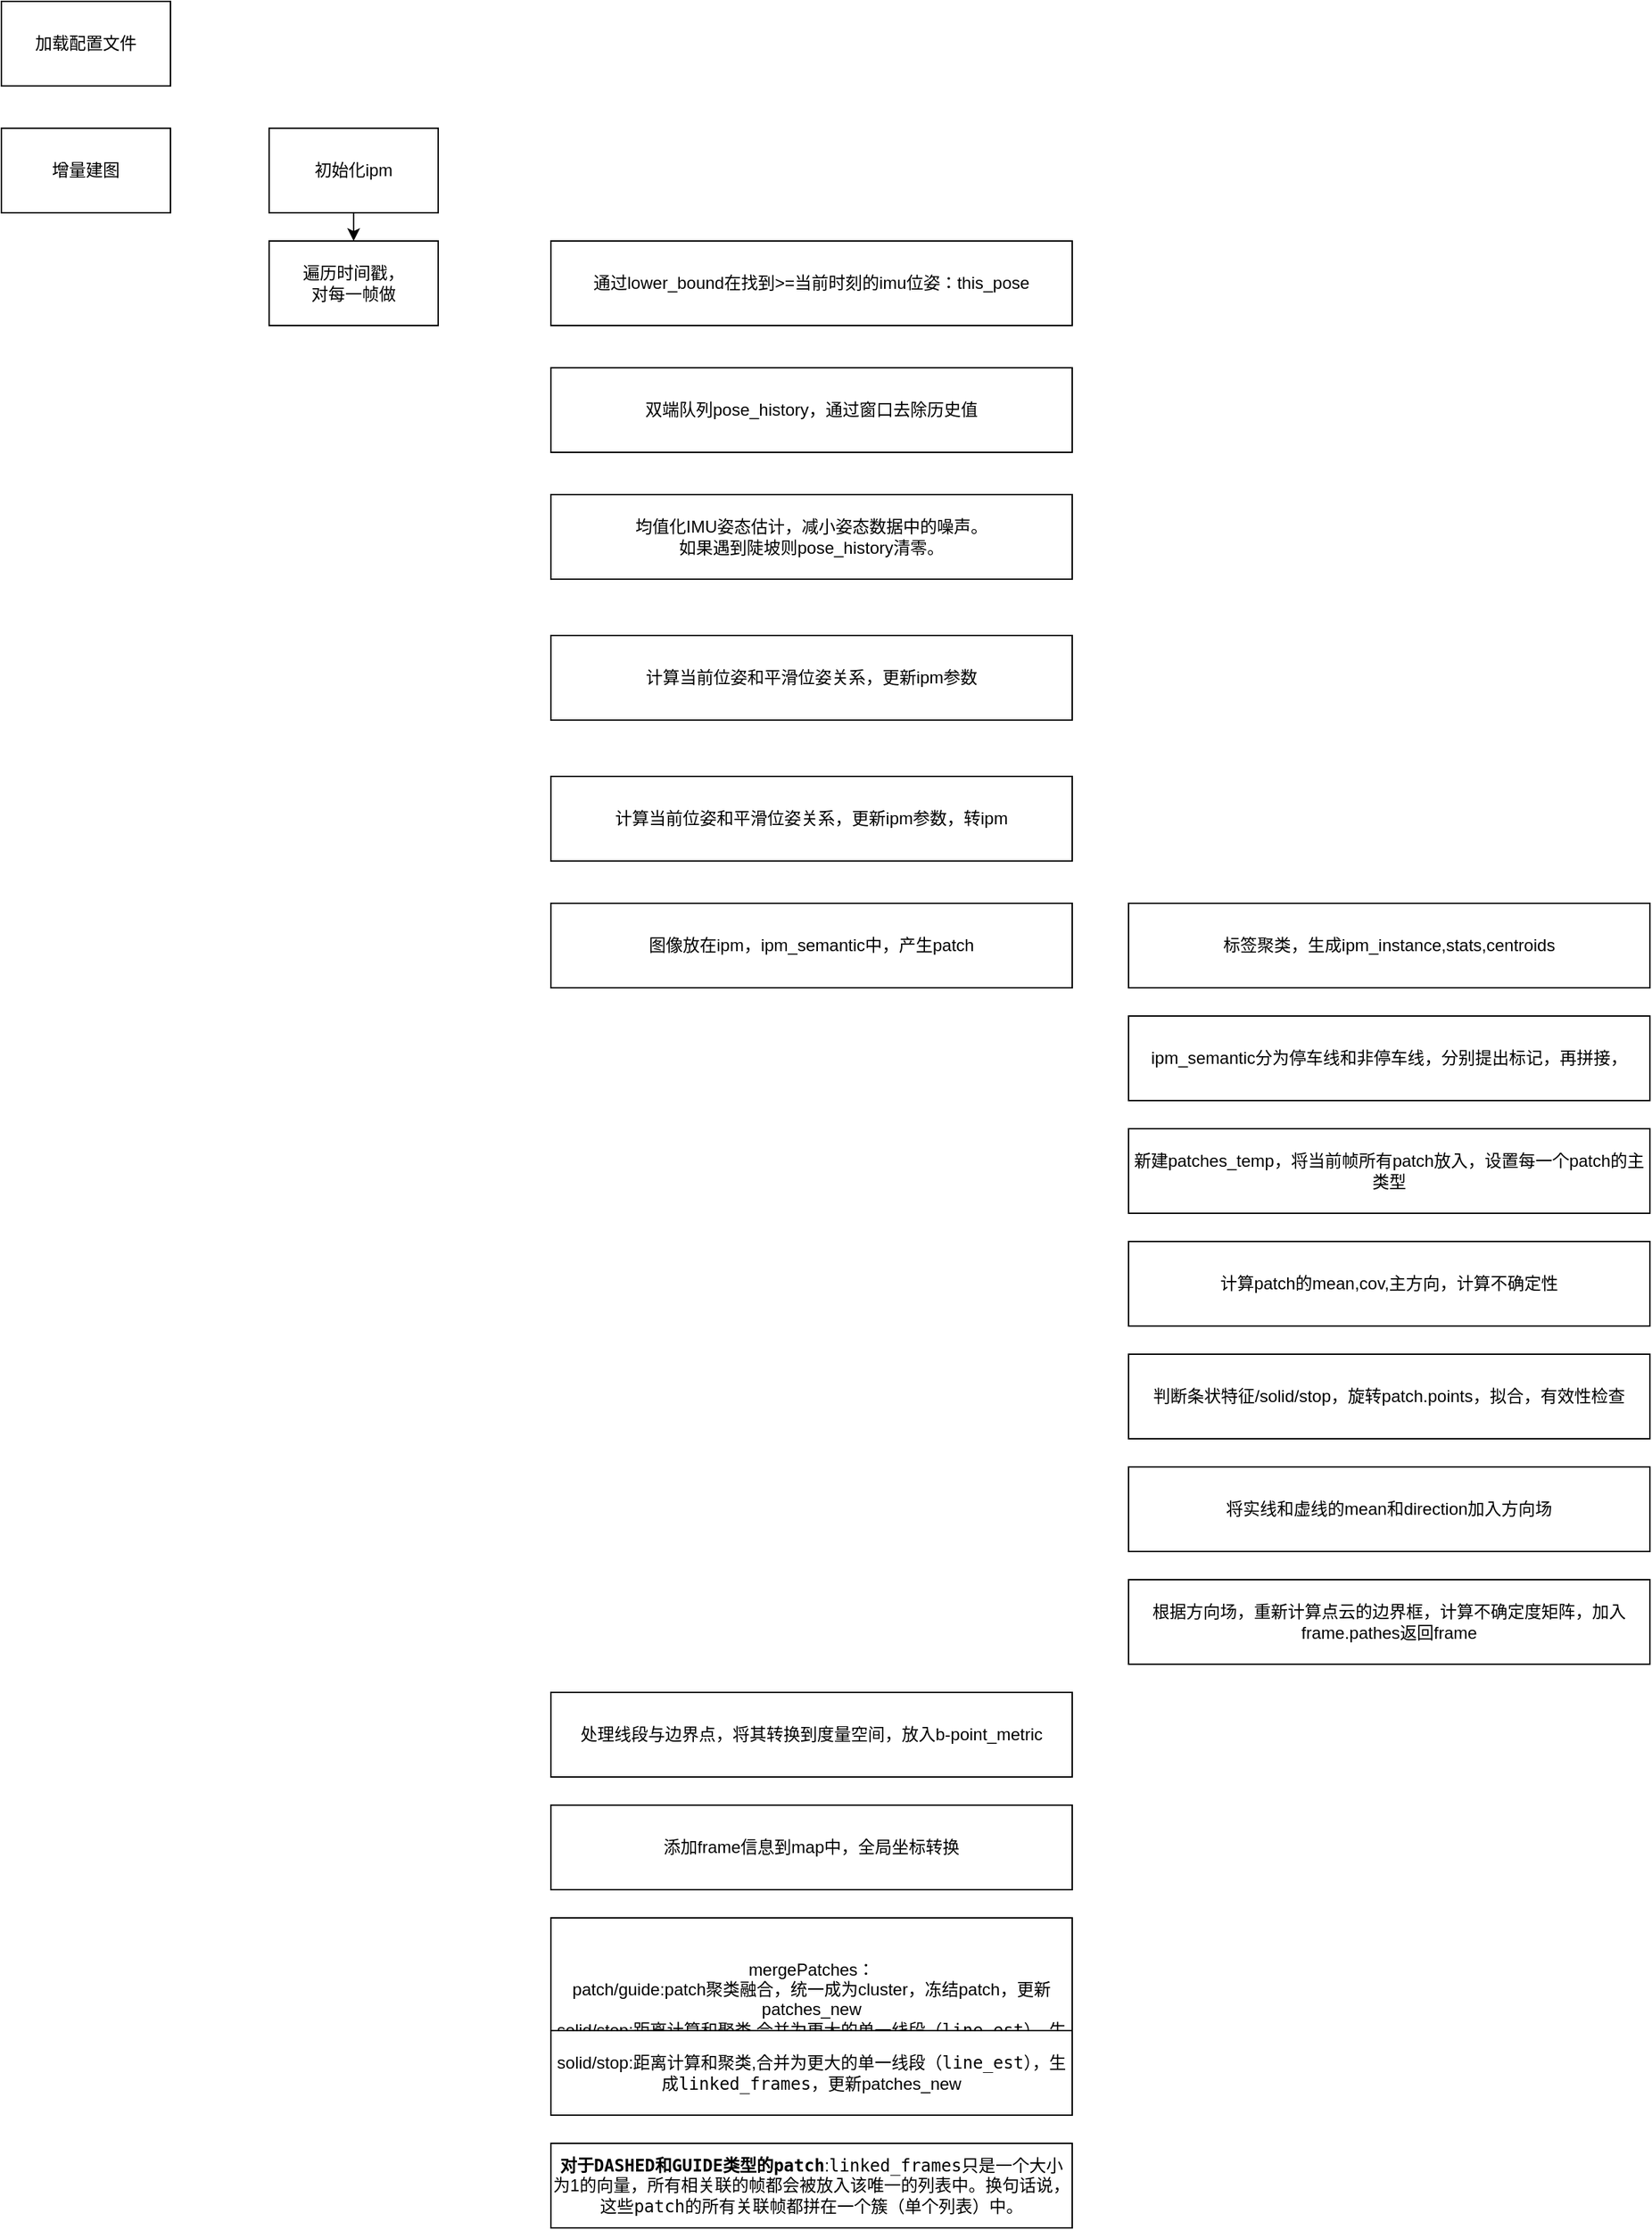 <mxfile version="25.0.1">
  <diagram name="Page-1" id="YcZxQdP-sLEUCD2x7oEg">
    <mxGraphModel dx="1434" dy="837" grid="1" gridSize="10" guides="1" tooltips="1" connect="1" arrows="1" fold="1" page="1" pageScale="1" pageWidth="850" pageHeight="1100" math="0" shadow="0">
      <root>
        <mxCell id="0" />
        <mxCell id="1" parent="0" />
        <mxCell id="7YXDTnWUT9KUjHaPm-hT-1" value="加载配置文件" style="rounded=0;whiteSpace=wrap;html=1;" vertex="1" parent="1">
          <mxGeometry x="320" y="330" width="120" height="60" as="geometry" />
        </mxCell>
        <mxCell id="7YXDTnWUT9KUjHaPm-hT-2" value="增量建图" style="rounded=0;whiteSpace=wrap;html=1;" vertex="1" parent="1">
          <mxGeometry x="320" y="420" width="120" height="60" as="geometry" />
        </mxCell>
        <mxCell id="7YXDTnWUT9KUjHaPm-hT-5" style="edgeStyle=orthogonalEdgeStyle;rounded=0;orthogonalLoop=1;jettySize=auto;html=1;exitX=0.5;exitY=1;exitDx=0;exitDy=0;entryX=0.5;entryY=0;entryDx=0;entryDy=0;" edge="1" parent="1" source="7YXDTnWUT9KUjHaPm-hT-3" target="7YXDTnWUT9KUjHaPm-hT-4">
          <mxGeometry relative="1" as="geometry" />
        </mxCell>
        <mxCell id="7YXDTnWUT9KUjHaPm-hT-3" value="初始化ipm" style="rounded=0;whiteSpace=wrap;html=1;" vertex="1" parent="1">
          <mxGeometry x="510" y="420" width="120" height="60" as="geometry" />
        </mxCell>
        <mxCell id="7YXDTnWUT9KUjHaPm-hT-4" value="&lt;div&gt;遍历时间戳，&lt;/div&gt;&lt;div&gt;对每一帧做&lt;/div&gt;" style="rounded=0;whiteSpace=wrap;html=1;" vertex="1" parent="1">
          <mxGeometry x="510" y="500" width="120" height="60" as="geometry" />
        </mxCell>
        <mxCell id="7YXDTnWUT9KUjHaPm-hT-6" value="通过lower_bound在找到&amp;gt;=当前时刻的imu位姿：this_pose" style="rounded=0;whiteSpace=wrap;html=1;" vertex="1" parent="1">
          <mxGeometry x="710" y="500" width="370" height="60" as="geometry" />
        </mxCell>
        <mxCell id="7YXDTnWUT9KUjHaPm-hT-7" value="双端队列pose_history，通过窗口去除历史值" style="rounded=0;whiteSpace=wrap;html=1;" vertex="1" parent="1">
          <mxGeometry x="710" y="590" width="370" height="60" as="geometry" />
        </mxCell>
        <mxCell id="7YXDTnWUT9KUjHaPm-hT-8" value="&lt;div&gt;均值化IMU姿态估计，减小姿态数据中的噪声。&lt;/div&gt;&lt;div&gt;如果遇到陡坡则pose_history清零。&lt;br&gt;&lt;/div&gt;" style="rounded=0;whiteSpace=wrap;html=1;" vertex="1" parent="1">
          <mxGeometry x="710" y="680" width="370" height="60" as="geometry" />
        </mxCell>
        <mxCell id="7YXDTnWUT9KUjHaPm-hT-10" value="计算当前位姿和平滑位姿关系，更新ipm参数" style="rounded=0;whiteSpace=wrap;html=1;" vertex="1" parent="1">
          <mxGeometry x="710" y="780" width="370" height="60" as="geometry" />
        </mxCell>
        <mxCell id="7YXDTnWUT9KUjHaPm-hT-11" value="计算当前位姿和平滑位姿关系，更新ipm参数，转ipm" style="rounded=0;whiteSpace=wrap;html=1;" vertex="1" parent="1">
          <mxGeometry x="710" y="880" width="370" height="60" as="geometry" />
        </mxCell>
        <mxCell id="7YXDTnWUT9KUjHaPm-hT-12" value="&lt;div&gt;图像放在ipm，ipm_semantic中，产生patch&lt;/div&gt;" style="rounded=0;whiteSpace=wrap;html=1;" vertex="1" parent="1">
          <mxGeometry x="710" y="970" width="370" height="60" as="geometry" />
        </mxCell>
        <mxCell id="7YXDTnWUT9KUjHaPm-hT-13" value="标签聚类，生成ipm_instance,stats,centroids" style="rounded=0;whiteSpace=wrap;html=1;" vertex="1" parent="1">
          <mxGeometry x="1120" y="970" width="370" height="60" as="geometry" />
        </mxCell>
        <mxCell id="7YXDTnWUT9KUjHaPm-hT-14" value="ipm_semantic分为停车线和非停车线，分别提出标记，再拼接，" style="rounded=0;whiteSpace=wrap;html=1;" vertex="1" parent="1">
          <mxGeometry x="1120" y="1050" width="370" height="60" as="geometry" />
        </mxCell>
        <mxCell id="7YXDTnWUT9KUjHaPm-hT-15" value="新建patches_temp，将当前帧所有patch放入，设置每一个patch的主类型" style="rounded=0;whiteSpace=wrap;html=1;" vertex="1" parent="1">
          <mxGeometry x="1120" y="1130" width="370" height="60" as="geometry" />
        </mxCell>
        <mxCell id="7YXDTnWUT9KUjHaPm-hT-16" value="计算patch的mean,cov,主方向，计算不确定性" style="rounded=0;whiteSpace=wrap;html=1;" vertex="1" parent="1">
          <mxGeometry x="1120" y="1210" width="370" height="60" as="geometry" />
        </mxCell>
        <mxCell id="7YXDTnWUT9KUjHaPm-hT-17" value="判断条状特征/solid/stop，旋转patch.points，拟合，有效性检查" style="rounded=0;whiteSpace=wrap;html=1;" vertex="1" parent="1">
          <mxGeometry x="1120" y="1290" width="370" height="60" as="geometry" />
        </mxCell>
        <mxCell id="7YXDTnWUT9KUjHaPm-hT-18" value="将实线和虚线的mean和direction加入方向场" style="rounded=0;whiteSpace=wrap;html=1;" vertex="1" parent="1">
          <mxGeometry x="1120" y="1370" width="370" height="60" as="geometry" />
        </mxCell>
        <mxCell id="7YXDTnWUT9KUjHaPm-hT-19" value="根据方向场，重新计算点云的边界框，计算不确定度矩阵，加入frame.pathes返回frame" style="rounded=0;whiteSpace=wrap;html=1;" vertex="1" parent="1">
          <mxGeometry x="1120" y="1450" width="370" height="60" as="geometry" />
        </mxCell>
        <mxCell id="7YXDTnWUT9KUjHaPm-hT-20" value="处理线段与边界点，将其转换到度量空间，放入b-point_metric" style="rounded=0;whiteSpace=wrap;html=1;" vertex="1" parent="1">
          <mxGeometry x="710" y="1530" width="370" height="60" as="geometry" />
        </mxCell>
        <mxCell id="7YXDTnWUT9KUjHaPm-hT-21" value="添加frame信息到map中，全局坐标转换" style="rounded=0;whiteSpace=wrap;html=1;" vertex="1" parent="1">
          <mxGeometry x="710" y="1610" width="370" height="60" as="geometry" />
        </mxCell>
        <mxCell id="7YXDTnWUT9KUjHaPm-hT-22" value="&lt;div&gt;mergePatches：&lt;/div&gt;&lt;div&gt;patch/guide:patch聚类融合，统一成为cluster，冻结patch，更新patches_new&lt;/div&gt;&lt;div&gt;solid/stop:距离计算和聚类,合并为更大的单一线段（&lt;code&gt;line_est&lt;/code&gt;），生成&lt;code&gt;linked_frames，&lt;/code&gt;更新patches_new&lt;/div&gt;" style="rounded=0;whiteSpace=wrap;html=1;" vertex="1" parent="1">
          <mxGeometry x="710" y="1690" width="370" height="130" as="geometry" />
        </mxCell>
        <mxCell id="7YXDTnWUT9KUjHaPm-hT-25" value="&lt;strong&gt;对于&lt;code&gt;DASHED&lt;/code&gt;和&lt;code&gt;GUIDE&lt;/code&gt;类型的&lt;code&gt;patch&lt;/code&gt;&lt;/strong&gt;:&lt;code&gt;linked_frames&lt;/code&gt;只是一个大小为1的向量，所有相关联的帧都会被放入该唯一的列表中。换句话说，这些&lt;code&gt;patch&lt;/code&gt;的所有关联帧都拼在一个簇（单个列表）中。" style="rounded=0;whiteSpace=wrap;html=1;" vertex="1" parent="1">
          <mxGeometry x="710" y="1850" width="370" height="60" as="geometry" />
        </mxCell>
        <mxCell id="7YXDTnWUT9KUjHaPm-hT-23" value="solid/stop:距离计算和聚类,合并为更大的单一线段（&lt;code&gt;line_est&lt;/code&gt;），生成&lt;code&gt;linked_frames，&lt;/code&gt;更新patches_new" style="rounded=0;whiteSpace=wrap;html=1;" vertex="1" parent="1">
          <mxGeometry x="710" y="1770" width="370" height="60" as="geometry" />
        </mxCell>
      </root>
    </mxGraphModel>
  </diagram>
</mxfile>
